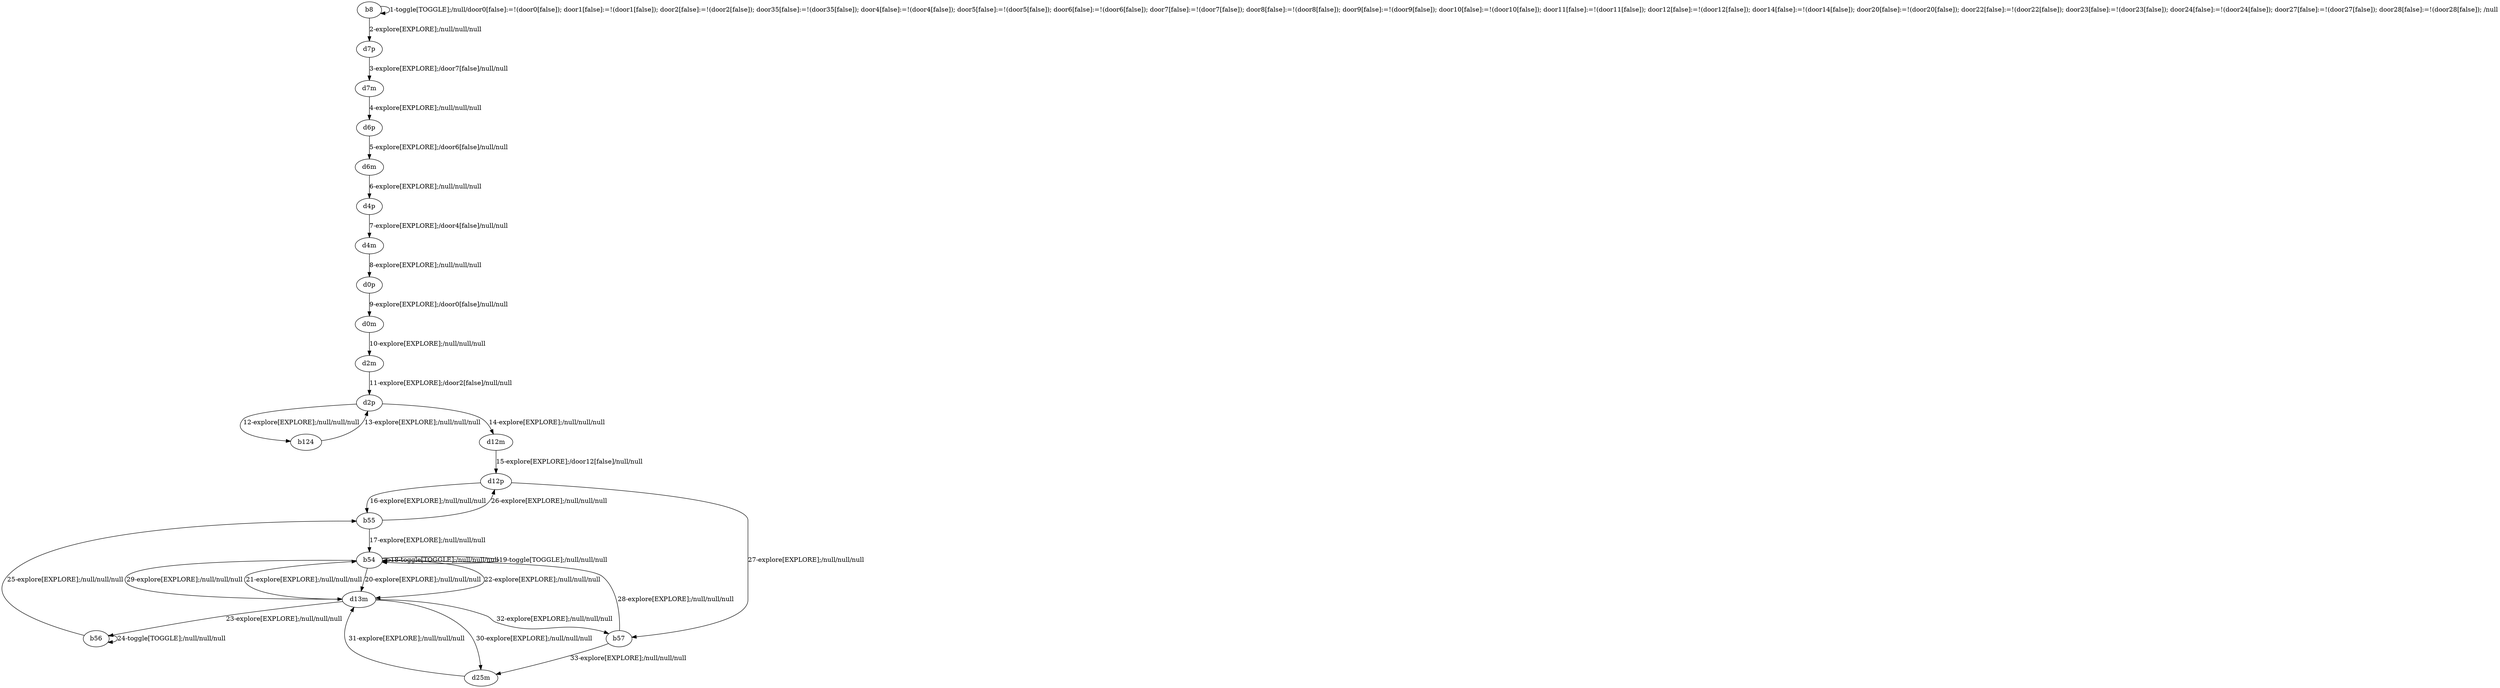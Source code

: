 # Total number of goals covered by this test: 1
# b56 --> b56

digraph g {
"b8" -> "b8" [label = "1-toggle[TOGGLE];/null/door0[false]:=!(door0[false]); door1[false]:=!(door1[false]); door2[false]:=!(door2[false]); door35[false]:=!(door35[false]); door4[false]:=!(door4[false]); door5[false]:=!(door5[false]); door6[false]:=!(door6[false]); door7[false]:=!(door7[false]); door8[false]:=!(door8[false]); door9[false]:=!(door9[false]); door10[false]:=!(door10[false]); door11[false]:=!(door11[false]); door12[false]:=!(door12[false]); door14[false]:=!(door14[false]); door20[false]:=!(door20[false]); door22[false]:=!(door22[false]); door23[false]:=!(door23[false]); door24[false]:=!(door24[false]); door27[false]:=!(door27[false]); door28[false]:=!(door28[false]); /null"];
"b8" -> "d7p" [label = "2-explore[EXPLORE];/null/null/null"];
"d7p" -> "d7m" [label = "3-explore[EXPLORE];/door7[false]/null/null"];
"d7m" -> "d6p" [label = "4-explore[EXPLORE];/null/null/null"];
"d6p" -> "d6m" [label = "5-explore[EXPLORE];/door6[false]/null/null"];
"d6m" -> "d4p" [label = "6-explore[EXPLORE];/null/null/null"];
"d4p" -> "d4m" [label = "7-explore[EXPLORE];/door4[false]/null/null"];
"d4m" -> "d0p" [label = "8-explore[EXPLORE];/null/null/null"];
"d0p" -> "d0m" [label = "9-explore[EXPLORE];/door0[false]/null/null"];
"d0m" -> "d2m" [label = "10-explore[EXPLORE];/null/null/null"];
"d2m" -> "d2p" [label = "11-explore[EXPLORE];/door2[false]/null/null"];
"d2p" -> "b124" [label = "12-explore[EXPLORE];/null/null/null"];
"b124" -> "d2p" [label = "13-explore[EXPLORE];/null/null/null"];
"d2p" -> "d12m" [label = "14-explore[EXPLORE];/null/null/null"];
"d12m" -> "d12p" [label = "15-explore[EXPLORE];/door12[false]/null/null"];
"d12p" -> "b55" [label = "16-explore[EXPLORE];/null/null/null"];
"b55" -> "b54" [label = "17-explore[EXPLORE];/null/null/null"];
"b54" -> "b54" [label = "18-toggle[TOGGLE];/null/null/null"];
"b54" -> "b54" [label = "19-toggle[TOGGLE];/null/null/null"];
"b54" -> "d13m" [label = "20-explore[EXPLORE];/null/null/null"];
"d13m" -> "b54" [label = "21-explore[EXPLORE];/null/null/null"];
"b54" -> "d13m" [label = "22-explore[EXPLORE];/null/null/null"];
"d13m" -> "b56" [label = "23-explore[EXPLORE];/null/null/null"];
"b56" -> "b56" [label = "24-toggle[TOGGLE];/null/null/null"];
"b56" -> "b55" [label = "25-explore[EXPLORE];/null/null/null"];
"b55" -> "d12p" [label = "26-explore[EXPLORE];/null/null/null"];
"d12p" -> "b57" [label = "27-explore[EXPLORE];/null/null/null"];
"b57" -> "b54" [label = "28-explore[EXPLORE];/null/null/null"];
"b54" -> "d13m" [label = "29-explore[EXPLORE];/null/null/null"];
"d13m" -> "d25m" [label = "30-explore[EXPLORE];/null/null/null"];
"d25m" -> "d13m" [label = "31-explore[EXPLORE];/null/null/null"];
"d13m" -> "b57" [label = "32-explore[EXPLORE];/null/null/null"];
"b57" -> "d25m" [label = "33-explore[EXPLORE];/null/null/null"];
}